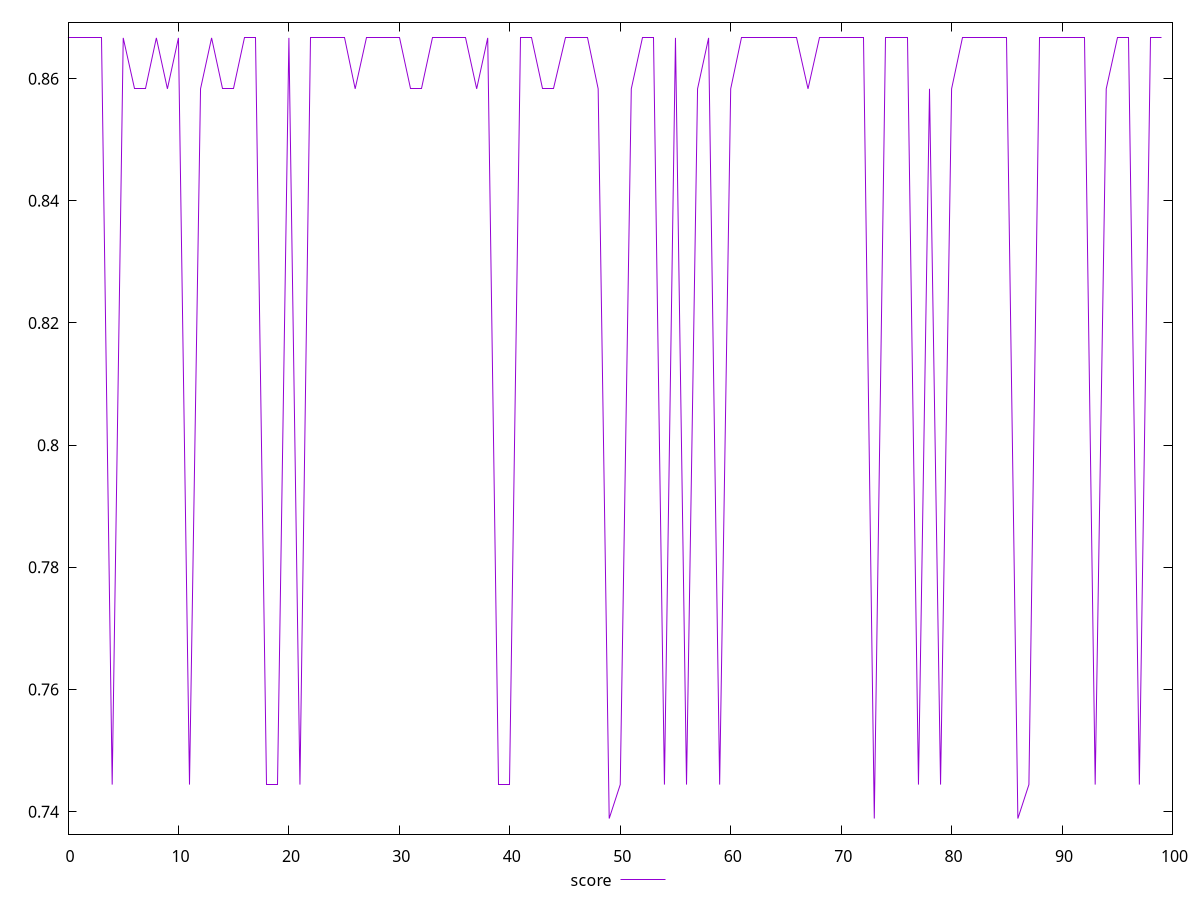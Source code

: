 reset
set terminal svg size 640, 490 enhanced background rgb 'white'
set output "reprap/uses-http2/samples/pages+cached+noexternal+nosvg/score/values.svg"

$score <<EOF
0 0.8666666666666667
1 0.8666666666666667
2 0.8666666666666667
3 0.8666666666666667
4 0.7444444444444445
5 0.8666666666666667
6 0.8583333333333334
7 0.8583333333333334
8 0.8666666666666667
9 0.8583333333333334
10 0.8666666666666667
11 0.7444444444444445
12 0.8583333333333334
13 0.8666666666666667
14 0.8583333333333334
15 0.8583333333333334
16 0.8666666666666667
17 0.8666666666666667
18 0.7444444444444445
19 0.7444444444444445
20 0.8666666666666667
21 0.7444444444444445
22 0.8666666666666667
23 0.8666666666666667
24 0.8666666666666667
25 0.8666666666666667
26 0.8583333333333334
27 0.8666666666666667
28 0.8666666666666667
29 0.8666666666666667
30 0.8666666666666667
31 0.8583333333333334
32 0.8583333333333334
33 0.8666666666666667
34 0.8666666666666667
35 0.8666666666666667
36 0.8666666666666667
37 0.8583333333333334
38 0.8666666666666667
39 0.7444444444444445
40 0.7444444444444445
41 0.8666666666666667
42 0.8666666666666667
43 0.8583333333333334
44 0.8583333333333334
45 0.8666666666666667
46 0.8666666666666667
47 0.8666666666666667
48 0.8583333333333334
49 0.7388888888888889
50 0.7444444444444445
51 0.8583333333333334
52 0.8666666666666667
53 0.8666666666666667
54 0.7444444444444445
55 0.8666666666666667
56 0.7444444444444445
57 0.8583333333333334
58 0.8666666666666667
59 0.7444444444444445
60 0.8583333333333334
61 0.8666666666666667
62 0.8666666666666667
63 0.8666666666666667
64 0.8666666666666667
65 0.8666666666666667
66 0.8666666666666667
67 0.8583333333333334
68 0.8666666666666667
69 0.8666666666666667
70 0.8666666666666667
71 0.8666666666666667
72 0.8666666666666667
73 0.7388888888888889
74 0.8666666666666667
75 0.8666666666666667
76 0.8666666666666667
77 0.7444444444444445
78 0.8583333333333334
79 0.7444444444444445
80 0.8583333333333334
81 0.8666666666666667
82 0.8666666666666667
83 0.8666666666666667
84 0.8666666666666667
85 0.8666666666666667
86 0.7388888888888889
87 0.7444444444444445
88 0.8666666666666667
89 0.8666666666666667
90 0.8666666666666667
91 0.8666666666666667
92 0.8666666666666667
93 0.7444444444444445
94 0.8583333333333334
95 0.8666666666666667
96 0.8666666666666667
97 0.7444444444444445
98 0.8666666666666667
99 0.8666666666666667
EOF

set key outside below
set yrange [0.7363333333333334:0.8692222222222222]

plot \
  $score title "score" with line, \


reset